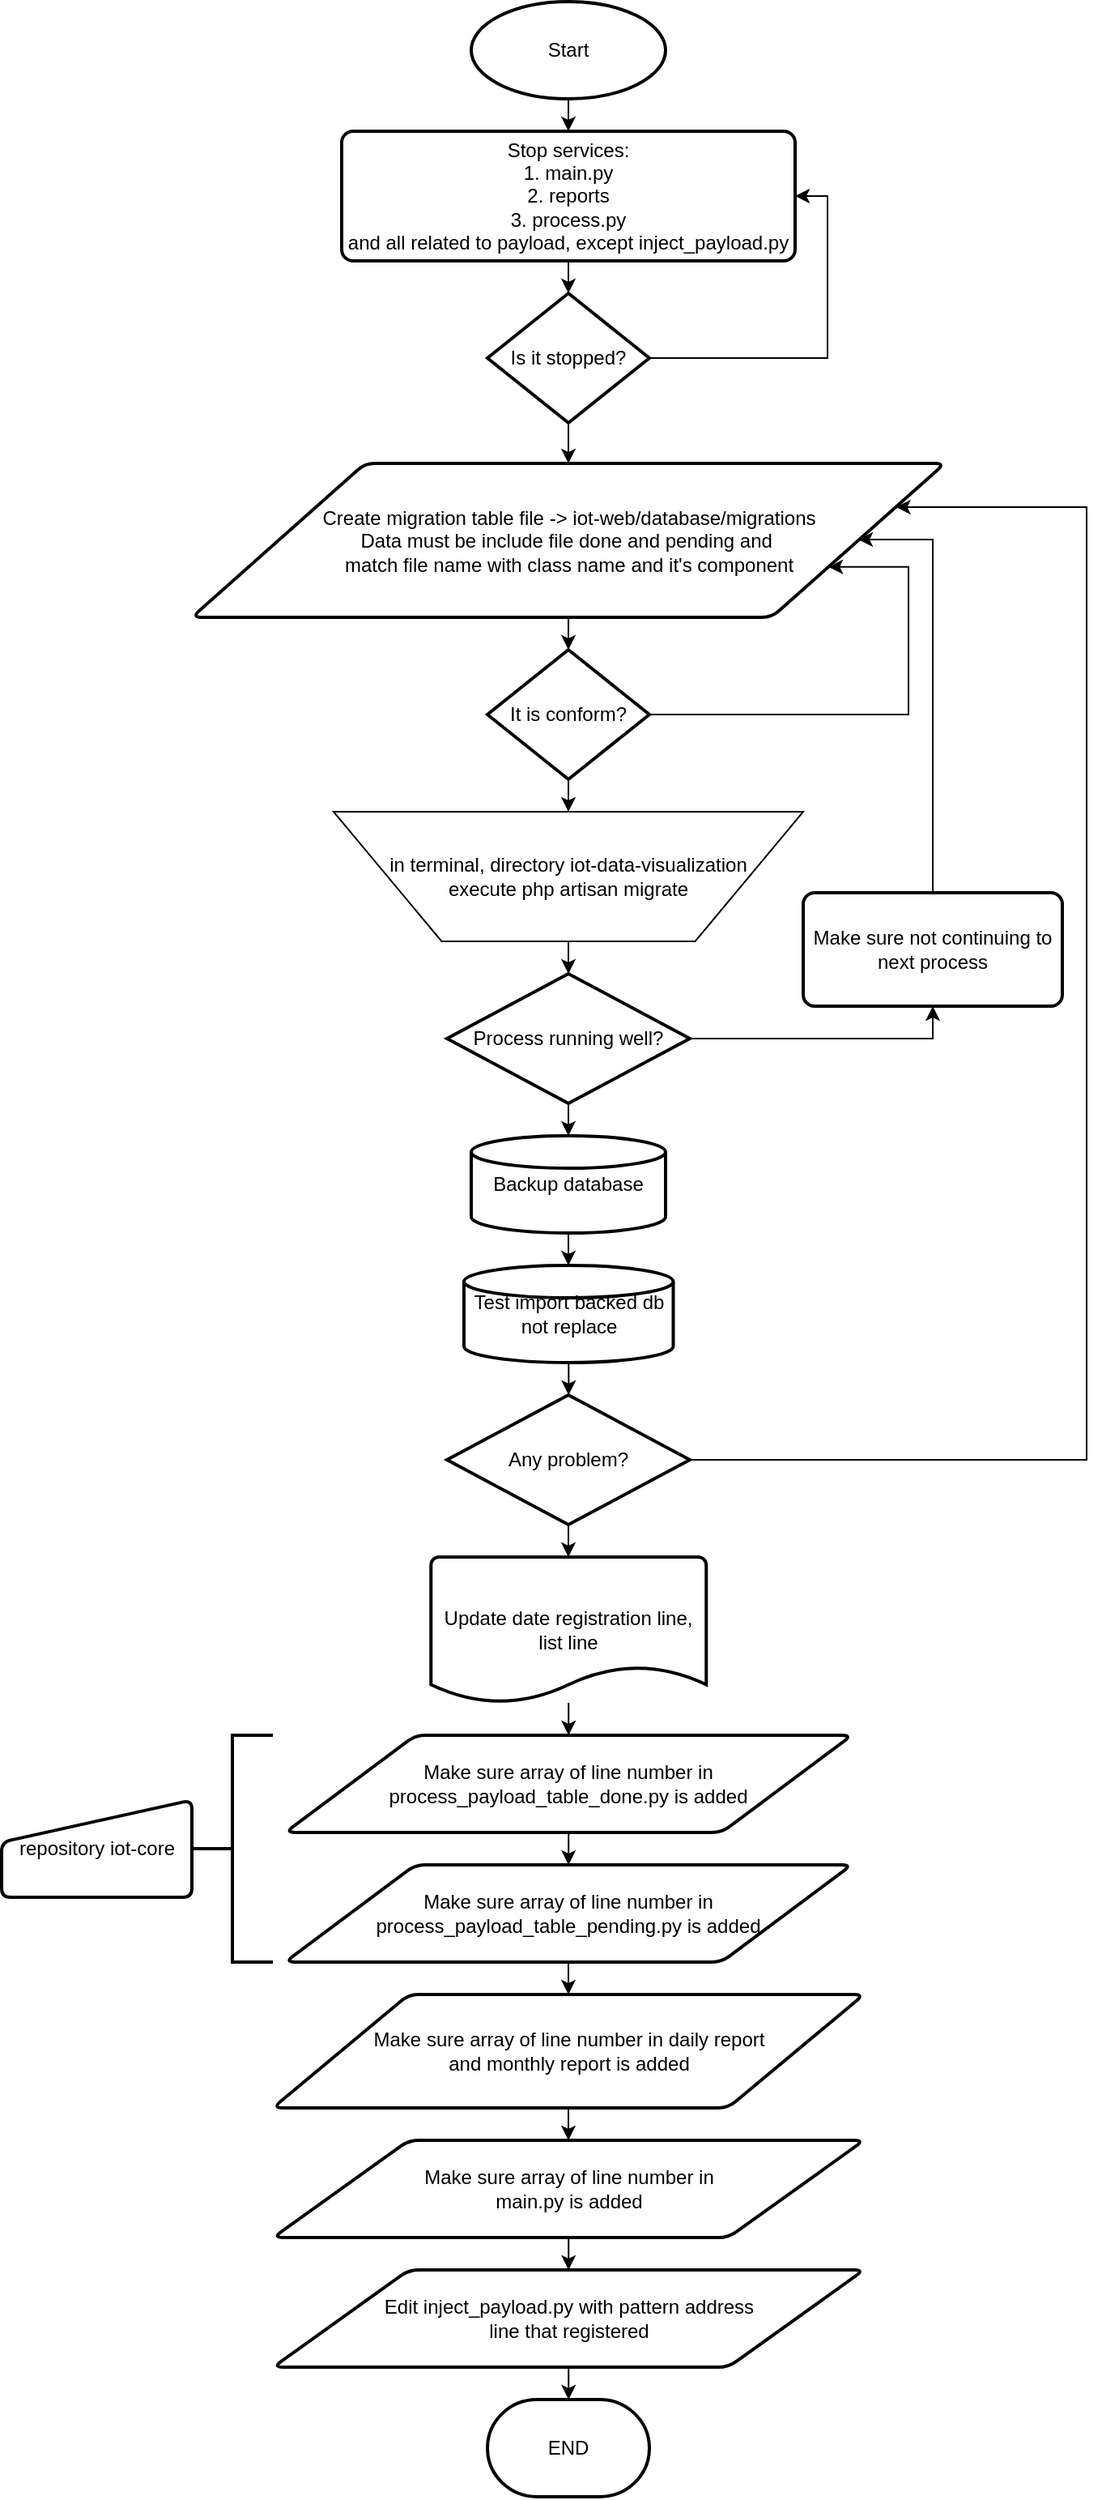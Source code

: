 <mxfile version="21.5.0" type="github">
  <diagram name="Page-1" id="hiKW9OneHqPQTSh_ymxS">
    <mxGraphModel dx="1395" dy="695" grid="1" gridSize="10" guides="1" tooltips="1" connect="1" arrows="1" fold="1" page="1" pageScale="1" pageWidth="1100" pageHeight="850" math="0" shadow="0">
      <root>
        <mxCell id="0" />
        <mxCell id="1" parent="0" />
        <mxCell id="YPII3gAo9mIys5MfFpnn-56" value="" style="edgeStyle=orthogonalEdgeStyle;rounded=0;orthogonalLoop=1;jettySize=auto;html=1;" edge="1" parent="1" source="YPII3gAo9mIys5MfFpnn-2" target="YPII3gAo9mIys5MfFpnn-3">
          <mxGeometry relative="1" as="geometry" />
        </mxCell>
        <mxCell id="YPII3gAo9mIys5MfFpnn-2" value="Stop services:&lt;br&gt;1. main.py&lt;br&gt;2. reports&lt;br&gt;3. process.py&lt;br&gt;and all related to payload, except inject_payload.py" style="rounded=1;whiteSpace=wrap;html=1;absoluteArcSize=1;arcSize=14;strokeWidth=2;" vertex="1" parent="1">
          <mxGeometry x="400" y="100" width="280" height="80" as="geometry" />
        </mxCell>
        <mxCell id="YPII3gAo9mIys5MfFpnn-57" value="" style="edgeStyle=orthogonalEdgeStyle;rounded=0;orthogonalLoop=1;jettySize=auto;html=1;" edge="1" parent="1" source="YPII3gAo9mIys5MfFpnn-3" target="YPII3gAo9mIys5MfFpnn-7">
          <mxGeometry relative="1" as="geometry" />
        </mxCell>
        <mxCell id="YPII3gAo9mIys5MfFpnn-65" style="edgeStyle=orthogonalEdgeStyle;rounded=0;orthogonalLoop=1;jettySize=auto;html=1;entryX=1;entryY=0.5;entryDx=0;entryDy=0;exitX=1;exitY=0.5;exitDx=0;exitDy=0;exitPerimeter=0;" edge="1" parent="1" source="YPII3gAo9mIys5MfFpnn-3" target="YPII3gAo9mIys5MfFpnn-2">
          <mxGeometry relative="1" as="geometry">
            <Array as="points">
              <mxPoint x="700" y="240" />
              <mxPoint x="700" y="140" />
            </Array>
          </mxGeometry>
        </mxCell>
        <mxCell id="YPII3gAo9mIys5MfFpnn-3" value="Is it stopped?" style="strokeWidth=2;html=1;shape=mxgraph.flowchart.decision;whiteSpace=wrap;" vertex="1" parent="1">
          <mxGeometry x="490" y="200" width="100" height="80" as="geometry" />
        </mxCell>
        <mxCell id="YPII3gAo9mIys5MfFpnn-58" value="" style="edgeStyle=orthogonalEdgeStyle;rounded=0;orthogonalLoop=1;jettySize=auto;html=1;" edge="1" parent="1" source="YPII3gAo9mIys5MfFpnn-7" target="YPII3gAo9mIys5MfFpnn-9">
          <mxGeometry relative="1" as="geometry" />
        </mxCell>
        <mxCell id="YPII3gAo9mIys5MfFpnn-7" value="Create migration table file -&amp;gt; iot-web/database/migrations&lt;br&gt;Data must be include file done and pending and&amp;nbsp;&lt;br&gt;match file name with class name and it&#39;s component" style="shape=parallelogram;html=1;strokeWidth=2;perimeter=parallelogramPerimeter;whiteSpace=wrap;rounded=1;arcSize=12;size=0.23;" vertex="1" parent="1">
          <mxGeometry x="307.5" y="305" width="465" height="95" as="geometry" />
        </mxCell>
        <mxCell id="YPII3gAo9mIys5MfFpnn-20" value="" style="edgeStyle=orthogonalEdgeStyle;rounded=0;orthogonalLoop=1;jettySize=auto;html=1;" edge="1" parent="1" source="YPII3gAo9mIys5MfFpnn-9" target="YPII3gAo9mIys5MfFpnn-19">
          <mxGeometry relative="1" as="geometry" />
        </mxCell>
        <mxCell id="YPII3gAo9mIys5MfFpnn-67" style="edgeStyle=orthogonalEdgeStyle;rounded=0;orthogonalLoop=1;jettySize=auto;html=1;entryX=1;entryY=0.75;entryDx=0;entryDy=0;exitX=1;exitY=0.5;exitDx=0;exitDy=0;exitPerimeter=0;" edge="1" parent="1" source="YPII3gAo9mIys5MfFpnn-9" target="YPII3gAo9mIys5MfFpnn-7">
          <mxGeometry relative="1" as="geometry">
            <Array as="points">
              <mxPoint x="750" y="460" />
              <mxPoint x="750" y="369" />
            </Array>
          </mxGeometry>
        </mxCell>
        <mxCell id="YPII3gAo9mIys5MfFpnn-9" value="It is conform?" style="strokeWidth=2;html=1;shape=mxgraph.flowchart.decision;whiteSpace=wrap;" vertex="1" parent="1">
          <mxGeometry x="490" y="420" width="100" height="80" as="geometry" />
        </mxCell>
        <mxCell id="YPII3gAo9mIys5MfFpnn-22" value="" style="edgeStyle=orthogonalEdgeStyle;rounded=0;orthogonalLoop=1;jettySize=auto;html=1;" edge="1" parent="1" source="YPII3gAo9mIys5MfFpnn-19" target="YPII3gAo9mIys5MfFpnn-21">
          <mxGeometry relative="1" as="geometry" />
        </mxCell>
        <mxCell id="YPII3gAo9mIys5MfFpnn-19" value="in terminal, directory iot-data-visualization&lt;br&gt;execute php artisan migrate" style="verticalLabelPosition=middle;verticalAlign=middle;html=1;shape=trapezoid;perimeter=trapezoidPerimeter;whiteSpace=wrap;size=0.23;arcSize=10;flipV=1;labelPosition=center;align=center;" vertex="1" parent="1">
          <mxGeometry x="395" y="520" width="290" height="80" as="geometry" />
        </mxCell>
        <mxCell id="YPII3gAo9mIys5MfFpnn-26" style="edgeStyle=orthogonalEdgeStyle;rounded=0;orthogonalLoop=1;jettySize=auto;html=1;entryX=0.5;entryY=1;entryDx=0;entryDy=0;" edge="1" parent="1" source="YPII3gAo9mIys5MfFpnn-21" target="YPII3gAo9mIys5MfFpnn-25">
          <mxGeometry relative="1" as="geometry" />
        </mxCell>
        <mxCell id="YPII3gAo9mIys5MfFpnn-59" value="" style="edgeStyle=orthogonalEdgeStyle;rounded=0;orthogonalLoop=1;jettySize=auto;html=1;" edge="1" parent="1" source="YPII3gAo9mIys5MfFpnn-21" target="YPII3gAo9mIys5MfFpnn-28">
          <mxGeometry relative="1" as="geometry" />
        </mxCell>
        <mxCell id="YPII3gAo9mIys5MfFpnn-21" value="Process running well?" style="strokeWidth=2;html=1;shape=mxgraph.flowchart.decision;whiteSpace=wrap;" vertex="1" parent="1">
          <mxGeometry x="465" y="620" width="150" height="80" as="geometry" />
        </mxCell>
        <mxCell id="YPII3gAo9mIys5MfFpnn-55" value="" style="edgeStyle=orthogonalEdgeStyle;rounded=0;orthogonalLoop=1;jettySize=auto;html=1;" edge="1" parent="1" source="YPII3gAo9mIys5MfFpnn-23" target="YPII3gAo9mIys5MfFpnn-2">
          <mxGeometry relative="1" as="geometry" />
        </mxCell>
        <mxCell id="YPII3gAo9mIys5MfFpnn-23" value="Start" style="strokeWidth=2;html=1;shape=mxgraph.flowchart.start_1;whiteSpace=wrap;" vertex="1" parent="1">
          <mxGeometry x="480" y="20" width="120" height="60" as="geometry" />
        </mxCell>
        <mxCell id="YPII3gAo9mIys5MfFpnn-27" style="edgeStyle=orthogonalEdgeStyle;rounded=0;orthogonalLoop=1;jettySize=auto;html=1;exitX=0.5;exitY=0;exitDx=0;exitDy=0;entryX=1;entryY=0.5;entryDx=0;entryDy=0;" edge="1" parent="1" source="YPII3gAo9mIys5MfFpnn-25" target="YPII3gAo9mIys5MfFpnn-7">
          <mxGeometry relative="1" as="geometry">
            <mxPoint x="850" y="320" as="targetPoint" />
            <Array as="points">
              <mxPoint x="765" y="352" />
              <mxPoint x="719" y="352" />
            </Array>
          </mxGeometry>
        </mxCell>
        <mxCell id="YPII3gAo9mIys5MfFpnn-25" value="Make sure not continuing to next process" style="rounded=1;whiteSpace=wrap;html=1;absoluteArcSize=1;arcSize=14;strokeWidth=2;" vertex="1" parent="1">
          <mxGeometry x="685" y="570" width="160" height="70" as="geometry" />
        </mxCell>
        <mxCell id="YPII3gAo9mIys5MfFpnn-60" value="" style="edgeStyle=orthogonalEdgeStyle;rounded=0;orthogonalLoop=1;jettySize=auto;html=1;" edge="1" parent="1" source="YPII3gAo9mIys5MfFpnn-28" target="YPII3gAo9mIys5MfFpnn-31">
          <mxGeometry relative="1" as="geometry" />
        </mxCell>
        <mxCell id="YPII3gAo9mIys5MfFpnn-28" value="Backup database" style="strokeWidth=2;html=1;shape=mxgraph.flowchart.database;whiteSpace=wrap;" vertex="1" parent="1">
          <mxGeometry x="480" y="720" width="120" height="60" as="geometry" />
        </mxCell>
        <mxCell id="YPII3gAo9mIys5MfFpnn-61" value="" style="edgeStyle=orthogonalEdgeStyle;rounded=0;orthogonalLoop=1;jettySize=auto;html=1;" edge="1" parent="1" source="YPII3gAo9mIys5MfFpnn-31" target="YPII3gAo9mIys5MfFpnn-34">
          <mxGeometry relative="1" as="geometry" />
        </mxCell>
        <mxCell id="YPII3gAo9mIys5MfFpnn-31" value="Test import backed db&lt;br&gt;not replace" style="strokeWidth=2;html=1;shape=mxgraph.flowchart.database;whiteSpace=wrap;" vertex="1" parent="1">
          <mxGeometry x="475.5" y="800" width="129.25" height="60" as="geometry" />
        </mxCell>
        <mxCell id="YPII3gAo9mIys5MfFpnn-62" value="" style="edgeStyle=orthogonalEdgeStyle;rounded=0;orthogonalLoop=1;jettySize=auto;html=1;" edge="1" parent="1" source="YPII3gAo9mIys5MfFpnn-34" target="YPII3gAo9mIys5MfFpnn-36">
          <mxGeometry relative="1" as="geometry" />
        </mxCell>
        <mxCell id="YPII3gAo9mIys5MfFpnn-66" style="edgeStyle=orthogonalEdgeStyle;rounded=0;orthogonalLoop=1;jettySize=auto;html=1;entryX=1;entryY=0.25;entryDx=0;entryDy=0;" edge="1" parent="1" source="YPII3gAo9mIys5MfFpnn-34" target="YPII3gAo9mIys5MfFpnn-7">
          <mxGeometry relative="1" as="geometry">
            <mxPoint x="880" y="620.0" as="targetPoint" />
            <Array as="points">
              <mxPoint x="860" y="920" />
              <mxPoint x="860" y="332" />
              <mxPoint x="742" y="332" />
            </Array>
          </mxGeometry>
        </mxCell>
        <mxCell id="YPII3gAo9mIys5MfFpnn-34" value="Any problem?" style="strokeWidth=2;html=1;shape=mxgraph.flowchart.decision;whiteSpace=wrap;" vertex="1" parent="1">
          <mxGeometry x="465" y="880" width="150" height="80" as="geometry" />
        </mxCell>
        <mxCell id="YPII3gAo9mIys5MfFpnn-63" value="" style="edgeStyle=orthogonalEdgeStyle;rounded=0;orthogonalLoop=1;jettySize=auto;html=1;" edge="1" parent="1" source="YPII3gAo9mIys5MfFpnn-36" target="YPII3gAo9mIys5MfFpnn-40">
          <mxGeometry relative="1" as="geometry" />
        </mxCell>
        <mxCell id="YPII3gAo9mIys5MfFpnn-36" value="Update date registration line, list line" style="strokeWidth=2;html=1;shape=mxgraph.flowchart.document2;whiteSpace=wrap;size=0.25;" vertex="1" parent="1">
          <mxGeometry x="455.13" y="980" width="170" height="90" as="geometry" />
        </mxCell>
        <mxCell id="YPII3gAo9mIys5MfFpnn-43" value="" style="edgeStyle=orthogonalEdgeStyle;rounded=0;orthogonalLoop=1;jettySize=auto;html=1;" edge="1" parent="1" source="YPII3gAo9mIys5MfFpnn-40" target="YPII3gAo9mIys5MfFpnn-41">
          <mxGeometry relative="1" as="geometry" />
        </mxCell>
        <mxCell id="YPII3gAo9mIys5MfFpnn-40" value="Make sure array of line number in process_payload_table_done.py is added" style="shape=parallelogram;html=1;strokeWidth=2;perimeter=parallelogramPerimeter;whiteSpace=wrap;rounded=1;arcSize=12;size=0.23;" vertex="1" parent="1">
          <mxGeometry x="365.13" y="1090" width="350" height="60" as="geometry" />
        </mxCell>
        <mxCell id="YPII3gAo9mIys5MfFpnn-64" value="" style="edgeStyle=orthogonalEdgeStyle;rounded=0;orthogonalLoop=1;jettySize=auto;html=1;" edge="1" parent="1" source="YPII3gAo9mIys5MfFpnn-41" target="YPII3gAo9mIys5MfFpnn-44">
          <mxGeometry relative="1" as="geometry" />
        </mxCell>
        <mxCell id="YPII3gAo9mIys5MfFpnn-41" value="Make sure array of line number in process_payload_table_pending.py is added" style="shape=parallelogram;html=1;strokeWidth=2;perimeter=parallelogramPerimeter;whiteSpace=wrap;rounded=1;arcSize=12;size=0.23;" vertex="1" parent="1">
          <mxGeometry x="365" y="1170" width="350" height="60" as="geometry" />
        </mxCell>
        <mxCell id="YPII3gAo9mIys5MfFpnn-47" value="" style="edgeStyle=orthogonalEdgeStyle;rounded=0;orthogonalLoop=1;jettySize=auto;html=1;" edge="1" parent="1" source="YPII3gAo9mIys5MfFpnn-44" target="YPII3gAo9mIys5MfFpnn-46">
          <mxGeometry relative="1" as="geometry" />
        </mxCell>
        <mxCell id="YPII3gAo9mIys5MfFpnn-44" value="Make sure array of line number in daily report&lt;br&gt;and monthly report is added" style="shape=parallelogram;html=1;strokeWidth=2;perimeter=parallelogramPerimeter;whiteSpace=wrap;rounded=1;arcSize=12;size=0.23;" vertex="1" parent="1">
          <mxGeometry x="357.5" y="1250" width="365" height="70" as="geometry" />
        </mxCell>
        <mxCell id="YPII3gAo9mIys5MfFpnn-49" value="" style="edgeStyle=orthogonalEdgeStyle;rounded=0;orthogonalLoop=1;jettySize=auto;html=1;" edge="1" parent="1" source="YPII3gAo9mIys5MfFpnn-46" target="YPII3gAo9mIys5MfFpnn-48">
          <mxGeometry relative="1" as="geometry" />
        </mxCell>
        <mxCell id="YPII3gAo9mIys5MfFpnn-46" value="Make sure array of line number in&lt;br&gt;main.py is added" style="shape=parallelogram;html=1;strokeWidth=2;perimeter=parallelogramPerimeter;whiteSpace=wrap;rounded=1;arcSize=12;size=0.23;" vertex="1" parent="1">
          <mxGeometry x="357.63" y="1340" width="365" height="60" as="geometry" />
        </mxCell>
        <mxCell id="YPII3gAo9mIys5MfFpnn-51" value="" style="edgeStyle=orthogonalEdgeStyle;rounded=0;orthogonalLoop=1;jettySize=auto;html=1;" edge="1" parent="1" source="YPII3gAo9mIys5MfFpnn-48" target="YPII3gAo9mIys5MfFpnn-50">
          <mxGeometry relative="1" as="geometry" />
        </mxCell>
        <mxCell id="YPII3gAo9mIys5MfFpnn-48" value="Edit inject_payload.py with pattern address&lt;br&gt;line that registered" style="shape=parallelogram;html=1;strokeWidth=2;perimeter=parallelogramPerimeter;whiteSpace=wrap;rounded=1;arcSize=12;size=0.23;" vertex="1" parent="1">
          <mxGeometry x="357.63" y="1420" width="365" height="60" as="geometry" />
        </mxCell>
        <mxCell id="YPII3gAo9mIys5MfFpnn-50" value="END" style="strokeWidth=2;html=1;shape=mxgraph.flowchart.terminator;whiteSpace=wrap;" vertex="1" parent="1">
          <mxGeometry x="490" y="1500" width="100" height="60" as="geometry" />
        </mxCell>
        <mxCell id="YPII3gAo9mIys5MfFpnn-68" value="" style="strokeWidth=2;html=1;shape=mxgraph.flowchart.annotation_2;align=left;labelPosition=right;pointerEvents=1;" vertex="1" parent="1">
          <mxGeometry x="307.5" y="1090" width="50" height="140" as="geometry" />
        </mxCell>
        <mxCell id="YPII3gAo9mIys5MfFpnn-69" value="repository iot-core" style="html=1;strokeWidth=2;shape=manualInput;whiteSpace=wrap;rounded=1;size=26;arcSize=11;" vertex="1" parent="1">
          <mxGeometry x="190" y="1130" width="117.5" height="60" as="geometry" />
        </mxCell>
      </root>
    </mxGraphModel>
  </diagram>
</mxfile>
